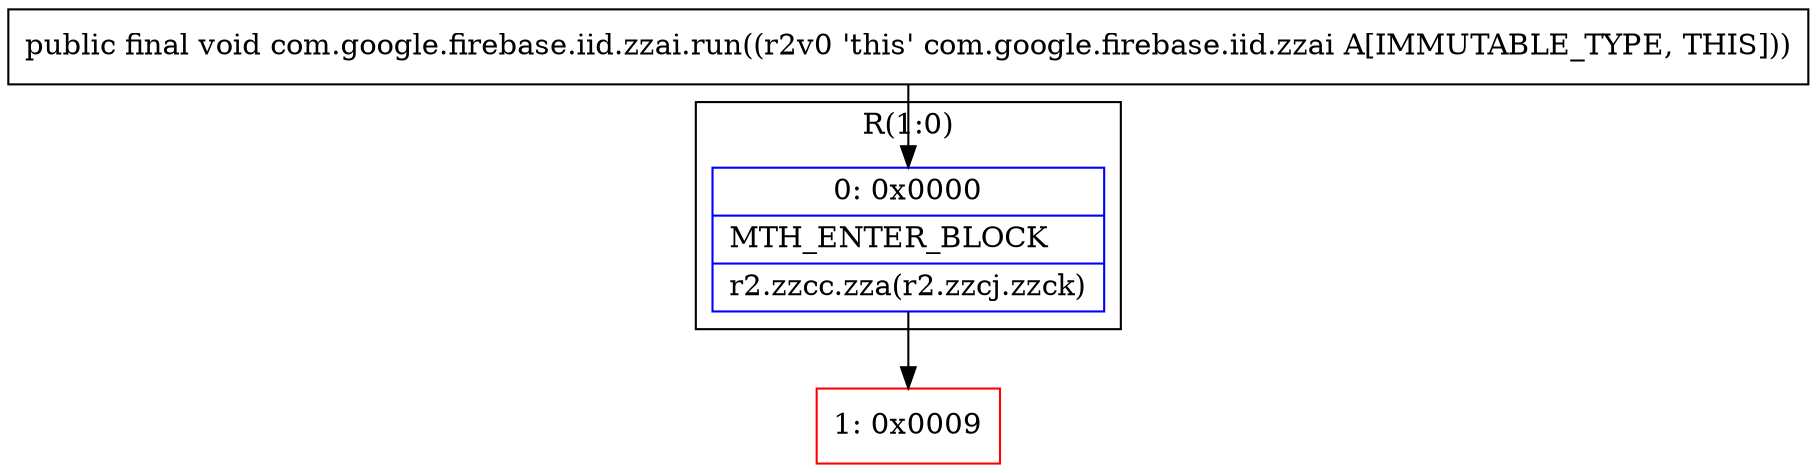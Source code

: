 digraph "CFG forcom.google.firebase.iid.zzai.run()V" {
subgraph cluster_Region_414382091 {
label = "R(1:0)";
node [shape=record,color=blue];
Node_0 [shape=record,label="{0\:\ 0x0000|MTH_ENTER_BLOCK\l|r2.zzcc.zza(r2.zzcj.zzck)\l}"];
}
Node_1 [shape=record,color=red,label="{1\:\ 0x0009}"];
MethodNode[shape=record,label="{public final void com.google.firebase.iid.zzai.run((r2v0 'this' com.google.firebase.iid.zzai A[IMMUTABLE_TYPE, THIS])) }"];
MethodNode -> Node_0;
Node_0 -> Node_1;
}

